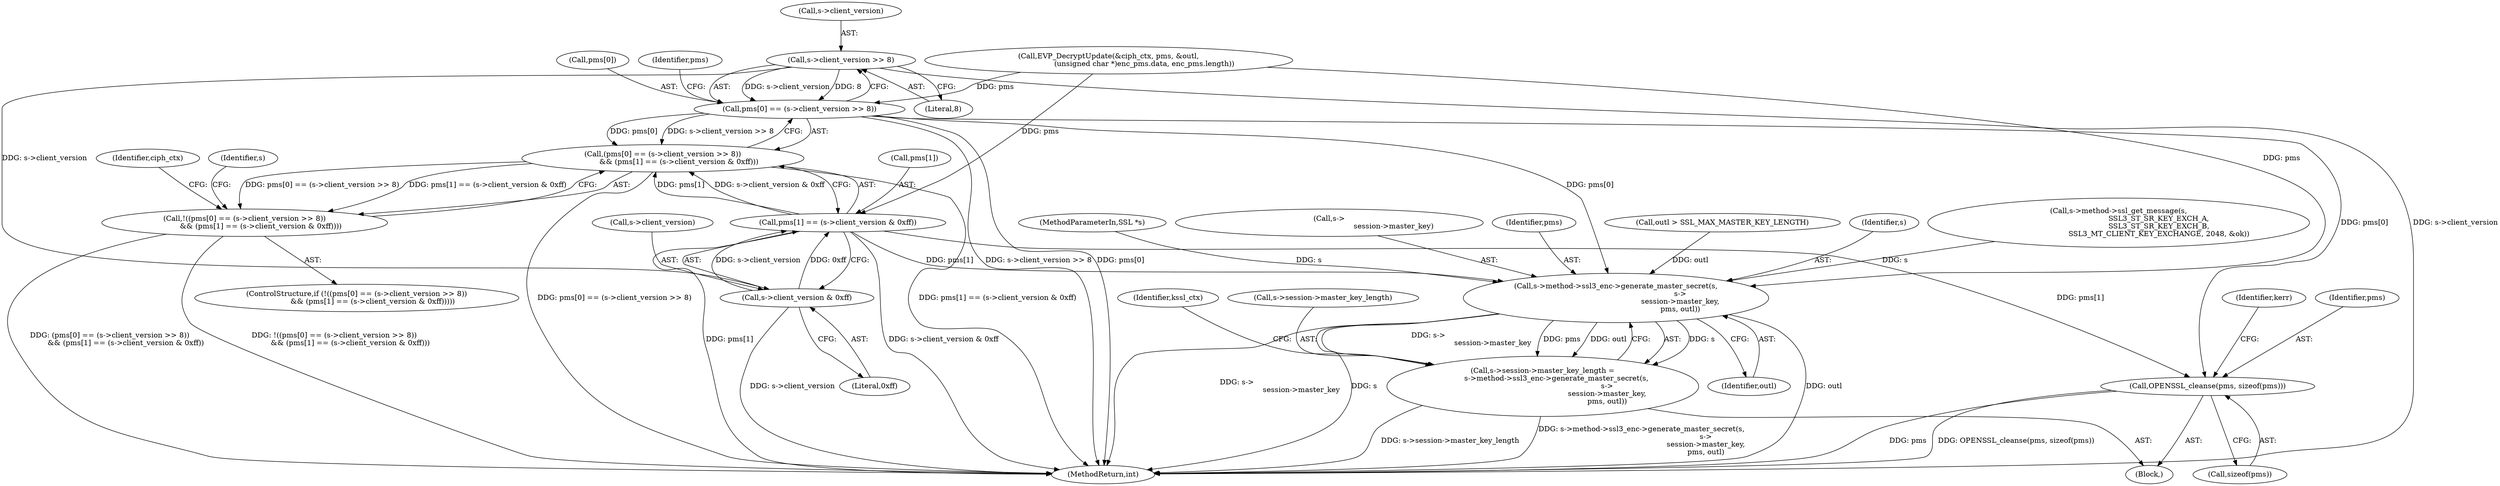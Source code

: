 digraph "0_openssl_3c66a669dfc7b3792f7af0758ea26fe8502ce70c@pointer" {
"1001155" [label="(Call,s->client_version >> 8)"];
"1001151" [label="(Call,pms[0] == (s->client_version >> 8))"];
"1001150" [label="(Call,(pms[0] == (s->client_version >> 8))\n              && (pms[1] == (s->client_version & 0xff)))"];
"1001149" [label="(Call,!((pms[0] == (s->client_version >> 8))\n              && (pms[1] == (s->client_version & 0xff))))"];
"1001194" [label="(Call,s->method->ssl3_enc->generate_master_secret(s,\n                                                        s->\n                                                        session->master_key,\n                                                        pms, outl))"];
"1001188" [label="(Call,s->session->master_key_length =\n            s->method->ssl3_enc->generate_master_secret(s,\n                                                        s->\n                                                        session->master_key,\n                                                        pms, outl))"];
"1001238" [label="(Call,OPENSSL_cleanse(pms, sizeof(pms)))"];
"1001164" [label="(Call,s->client_version & 0xff)"];
"1001160" [label="(Call,pms[1] == (s->client_version & 0xff))"];
"1001187" [label="(Identifier,ciph_ctx)"];
"1001205" [label="(Identifier,kssl_ctx)"];
"1001156" [label="(Call,s->client_version)"];
"1001152" [label="(Call,pms[0])"];
"1001238" [label="(Call,OPENSSL_cleanse(pms, sizeof(pms)))"];
"1001188" [label="(Call,s->session->master_key_length =\n            s->method->ssl3_enc->generate_master_secret(s,\n                                                        s->\n                                                        session->master_key,\n                                                        pms, outl))"];
"1001159" [label="(Literal,8)"];
"1000809" [label="(Block,)"];
"1001161" [label="(Call,pms[1])"];
"1001243" [label="(Identifier,kerr)"];
"1001137" [label="(Call,outl > SSL_MAX_MASTER_KEY_LENGTH)"];
"1001195" [label="(Identifier,s)"];
"1001151" [label="(Call,pms[0] == (s->client_version >> 8))"];
"1002163" [label="(MethodReturn,int)"];
"1001155" [label="(Call,s->client_version >> 8)"];
"1001148" [label="(ControlStructure,if (!((pms[0] == (s->client_version >> 8))\n              && (pms[1] == (s->client_version & 0xff)))))"];
"1000186" [label="(Call,s->method->ssl_get_message(s,\n                                   SSL3_ST_SR_KEY_EXCH_A,\n                                   SSL3_ST_SR_KEY_EXCH_B,\n                                   SSL3_MT_CLIENT_KEY_EXCHANGE, 2048, &ok))"];
"1001080" [label="(Call,EVP_DecryptUpdate(&ciph_ctx, pms, &outl,\n                               (unsigned char *)enc_pms.data, enc_pms.length))"];
"1001194" [label="(Call,s->method->ssl3_enc->generate_master_secret(s,\n                                                        s->\n                                                        session->master_key,\n                                                        pms, outl))"];
"1001162" [label="(Identifier,pms)"];
"1001239" [label="(Identifier,pms)"];
"1001202" [label="(Identifier,outl)"];
"1001189" [label="(Call,s->session->master_key_length)"];
"1001164" [label="(Call,s->client_version & 0xff)"];
"1000142" [label="(MethodParameterIn,SSL *s)"];
"1001196" [label="(Call,s->\n                                                        session->master_key)"];
"1001240" [label="(Call,sizeof(pms))"];
"1001174" [label="(Identifier,s)"];
"1001149" [label="(Call,!((pms[0] == (s->client_version >> 8))\n              && (pms[1] == (s->client_version & 0xff))))"];
"1001150" [label="(Call,(pms[0] == (s->client_version >> 8))\n              && (pms[1] == (s->client_version & 0xff)))"];
"1001160" [label="(Call,pms[1] == (s->client_version & 0xff))"];
"1001201" [label="(Identifier,pms)"];
"1001168" [label="(Literal,0xff)"];
"1001165" [label="(Call,s->client_version)"];
"1001155" -> "1001151"  [label="AST: "];
"1001155" -> "1001159"  [label="CFG: "];
"1001156" -> "1001155"  [label="AST: "];
"1001159" -> "1001155"  [label="AST: "];
"1001151" -> "1001155"  [label="CFG: "];
"1001155" -> "1002163"  [label="DDG: s->client_version"];
"1001155" -> "1001151"  [label="DDG: s->client_version"];
"1001155" -> "1001151"  [label="DDG: 8"];
"1001155" -> "1001164"  [label="DDG: s->client_version"];
"1001151" -> "1001150"  [label="AST: "];
"1001152" -> "1001151"  [label="AST: "];
"1001162" -> "1001151"  [label="CFG: "];
"1001150" -> "1001151"  [label="CFG: "];
"1001151" -> "1002163"  [label="DDG: s->client_version >> 8"];
"1001151" -> "1002163"  [label="DDG: pms[0]"];
"1001151" -> "1001150"  [label="DDG: pms[0]"];
"1001151" -> "1001150"  [label="DDG: s->client_version >> 8"];
"1001080" -> "1001151"  [label="DDG: pms"];
"1001151" -> "1001194"  [label="DDG: pms[0]"];
"1001151" -> "1001238"  [label="DDG: pms[0]"];
"1001150" -> "1001149"  [label="AST: "];
"1001150" -> "1001160"  [label="CFG: "];
"1001160" -> "1001150"  [label="AST: "];
"1001149" -> "1001150"  [label="CFG: "];
"1001150" -> "1002163"  [label="DDG: pms[0] == (s->client_version >> 8)"];
"1001150" -> "1002163"  [label="DDG: pms[1] == (s->client_version & 0xff)"];
"1001150" -> "1001149"  [label="DDG: pms[0] == (s->client_version >> 8)"];
"1001150" -> "1001149"  [label="DDG: pms[1] == (s->client_version & 0xff)"];
"1001160" -> "1001150"  [label="DDG: pms[1]"];
"1001160" -> "1001150"  [label="DDG: s->client_version & 0xff"];
"1001149" -> "1001148"  [label="AST: "];
"1001174" -> "1001149"  [label="CFG: "];
"1001187" -> "1001149"  [label="CFG: "];
"1001149" -> "1002163"  [label="DDG: (pms[0] == (s->client_version >> 8))\n              && (pms[1] == (s->client_version & 0xff))"];
"1001149" -> "1002163"  [label="DDG: !((pms[0] == (s->client_version >> 8))\n              && (pms[1] == (s->client_version & 0xff)))"];
"1001194" -> "1001188"  [label="AST: "];
"1001194" -> "1001202"  [label="CFG: "];
"1001195" -> "1001194"  [label="AST: "];
"1001196" -> "1001194"  [label="AST: "];
"1001201" -> "1001194"  [label="AST: "];
"1001202" -> "1001194"  [label="AST: "];
"1001188" -> "1001194"  [label="CFG: "];
"1001194" -> "1002163"  [label="DDG: outl"];
"1001194" -> "1002163"  [label="DDG: s->\n                                                        session->master_key"];
"1001194" -> "1002163"  [label="DDG: s"];
"1001194" -> "1001188"  [label="DDG: s"];
"1001194" -> "1001188"  [label="DDG: s->\n                                                        session->master_key"];
"1001194" -> "1001188"  [label="DDG: pms"];
"1001194" -> "1001188"  [label="DDG: outl"];
"1000186" -> "1001194"  [label="DDG: s"];
"1000142" -> "1001194"  [label="DDG: s"];
"1001160" -> "1001194"  [label="DDG: pms[1]"];
"1001080" -> "1001194"  [label="DDG: pms"];
"1001137" -> "1001194"  [label="DDG: outl"];
"1001188" -> "1000809"  [label="AST: "];
"1001189" -> "1001188"  [label="AST: "];
"1001205" -> "1001188"  [label="CFG: "];
"1001188" -> "1002163"  [label="DDG: s->session->master_key_length"];
"1001188" -> "1002163"  [label="DDG: s->method->ssl3_enc->generate_master_secret(s,\n                                                        s->\n                                                        session->master_key,\n                                                        pms, outl)"];
"1001238" -> "1000809"  [label="AST: "];
"1001238" -> "1001240"  [label="CFG: "];
"1001239" -> "1001238"  [label="AST: "];
"1001240" -> "1001238"  [label="AST: "];
"1001243" -> "1001238"  [label="CFG: "];
"1001238" -> "1002163"  [label="DDG: pms"];
"1001238" -> "1002163"  [label="DDG: OPENSSL_cleanse(pms, sizeof(pms))"];
"1001160" -> "1001238"  [label="DDG: pms[1]"];
"1001164" -> "1001160"  [label="AST: "];
"1001164" -> "1001168"  [label="CFG: "];
"1001165" -> "1001164"  [label="AST: "];
"1001168" -> "1001164"  [label="AST: "];
"1001160" -> "1001164"  [label="CFG: "];
"1001164" -> "1002163"  [label="DDG: s->client_version"];
"1001164" -> "1001160"  [label="DDG: s->client_version"];
"1001164" -> "1001160"  [label="DDG: 0xff"];
"1001161" -> "1001160"  [label="AST: "];
"1001160" -> "1002163"  [label="DDG: s->client_version & 0xff"];
"1001160" -> "1002163"  [label="DDG: pms[1]"];
"1001080" -> "1001160"  [label="DDG: pms"];
}
